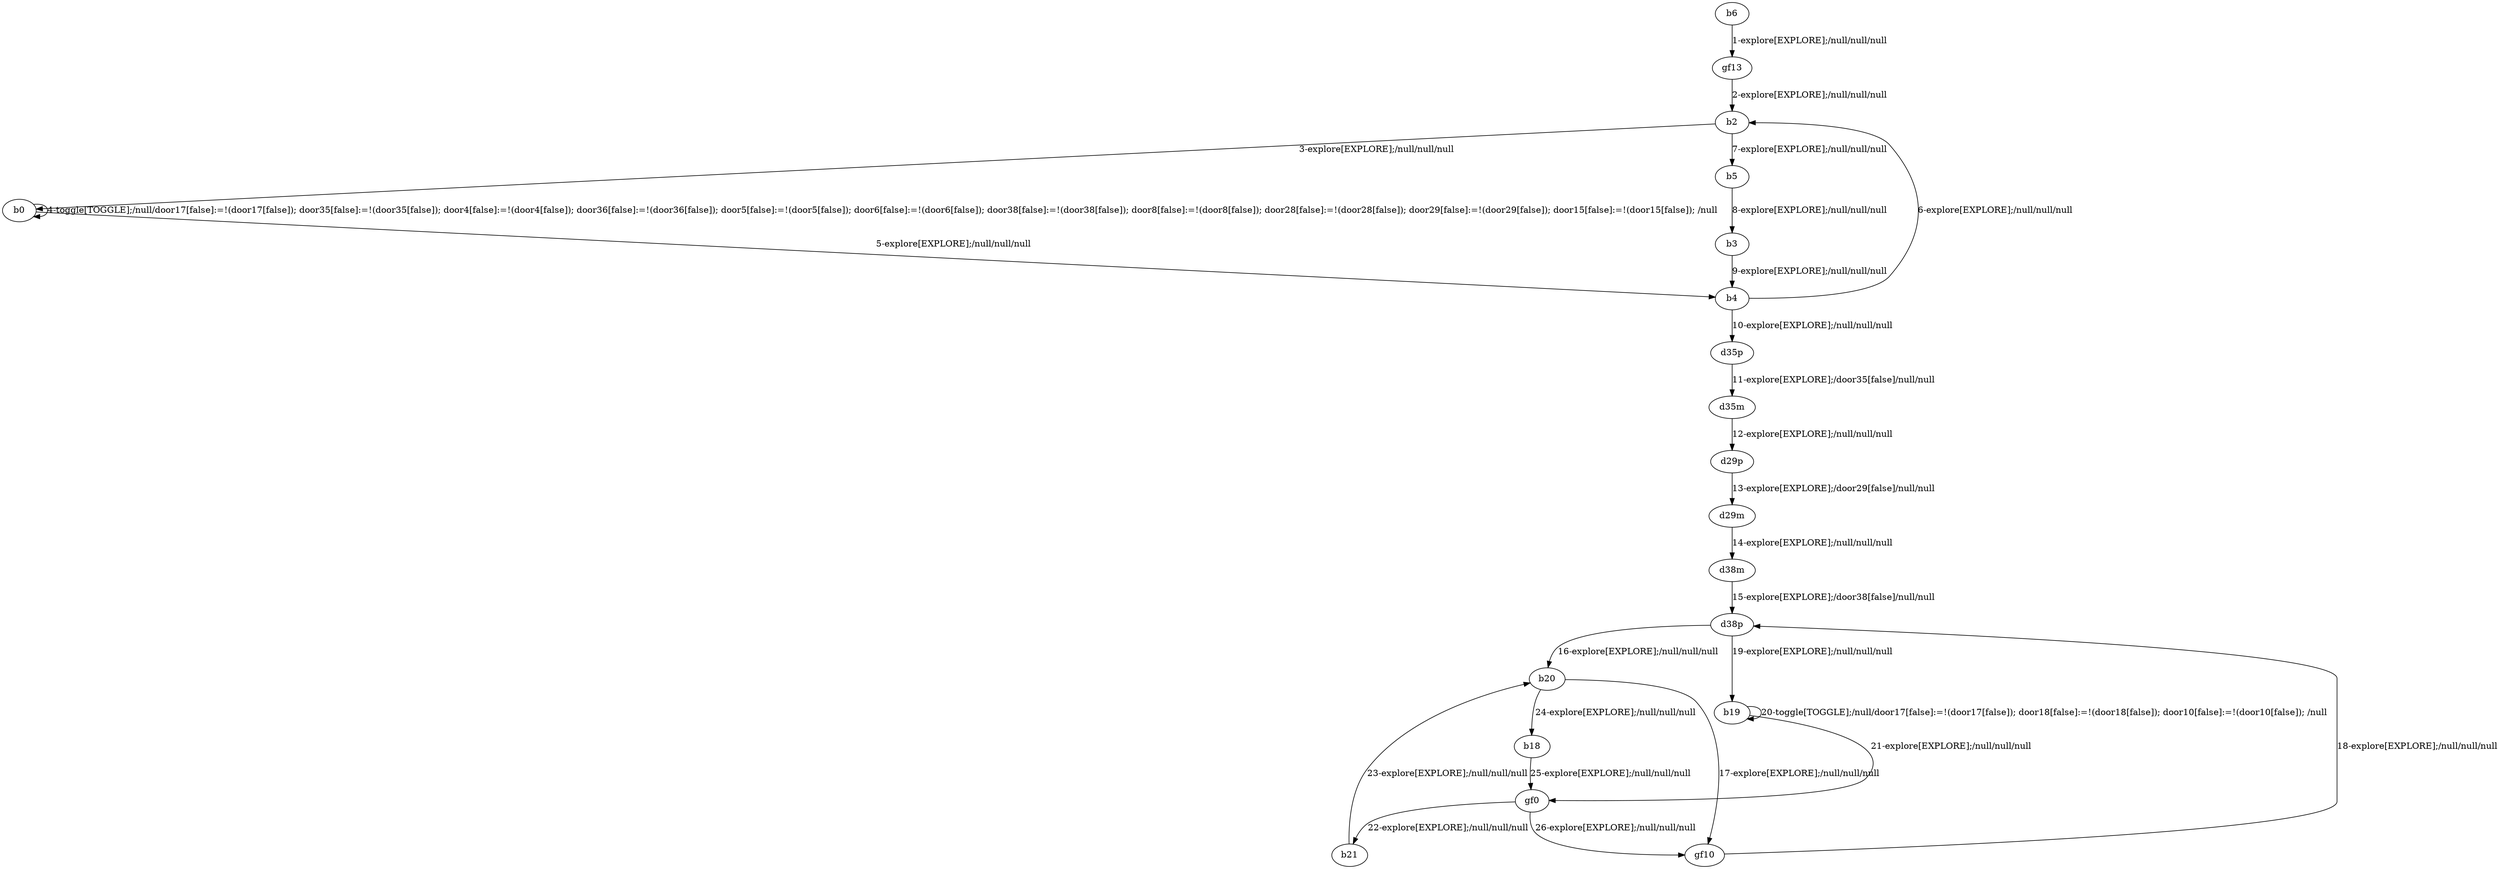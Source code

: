 # Total number of goals covered by this test: 12
# d38p --> b20
# b19 --> gf0
# gf0 --> b21
# d38p --> b19
# gf10 --> d38p
# b20 --> b18
# b21 --> b20
# d38m --> d38p
# b18 --> gf0
# b20 --> gf10
# b19 --> b19
# gf0 --> gf10

digraph g {
"b6" -> "gf13" [label = "1-explore[EXPLORE];/null/null/null"];
"gf13" -> "b2" [label = "2-explore[EXPLORE];/null/null/null"];
"b2" -> "b0" [label = "3-explore[EXPLORE];/null/null/null"];
"b0" -> "b0" [label = "4-toggle[TOGGLE];/null/door17[false]:=!(door17[false]); door35[false]:=!(door35[false]); door4[false]:=!(door4[false]); door36[false]:=!(door36[false]); door5[false]:=!(door5[false]); door6[false]:=!(door6[false]); door38[false]:=!(door38[false]); door8[false]:=!(door8[false]); door28[false]:=!(door28[false]); door29[false]:=!(door29[false]); door15[false]:=!(door15[false]); /null"];
"b0" -> "b4" [label = "5-explore[EXPLORE];/null/null/null"];
"b4" -> "b2" [label = "6-explore[EXPLORE];/null/null/null"];
"b2" -> "b5" [label = "7-explore[EXPLORE];/null/null/null"];
"b5" -> "b3" [label = "8-explore[EXPLORE];/null/null/null"];
"b3" -> "b4" [label = "9-explore[EXPLORE];/null/null/null"];
"b4" -> "d35p" [label = "10-explore[EXPLORE];/null/null/null"];
"d35p" -> "d35m" [label = "11-explore[EXPLORE];/door35[false]/null/null"];
"d35m" -> "d29p" [label = "12-explore[EXPLORE];/null/null/null"];
"d29p" -> "d29m" [label = "13-explore[EXPLORE];/door29[false]/null/null"];
"d29m" -> "d38m" [label = "14-explore[EXPLORE];/null/null/null"];
"d38m" -> "d38p" [label = "15-explore[EXPLORE];/door38[false]/null/null"];
"d38p" -> "b20" [label = "16-explore[EXPLORE];/null/null/null"];
"b20" -> "gf10" [label = "17-explore[EXPLORE];/null/null/null"];
"gf10" -> "d38p" [label = "18-explore[EXPLORE];/null/null/null"];
"d38p" -> "b19" [label = "19-explore[EXPLORE];/null/null/null"];
"b19" -> "b19" [label = "20-toggle[TOGGLE];/null/door17[false]:=!(door17[false]); door18[false]:=!(door18[false]); door10[false]:=!(door10[false]); /null"];
"b19" -> "gf0" [label = "21-explore[EXPLORE];/null/null/null"];
"gf0" -> "b21" [label = "22-explore[EXPLORE];/null/null/null"];
"b21" -> "b20" [label = "23-explore[EXPLORE];/null/null/null"];
"b20" -> "b18" [label = "24-explore[EXPLORE];/null/null/null"];
"b18" -> "gf0" [label = "25-explore[EXPLORE];/null/null/null"];
"gf0" -> "gf10" [label = "26-explore[EXPLORE];/null/null/null"];
}